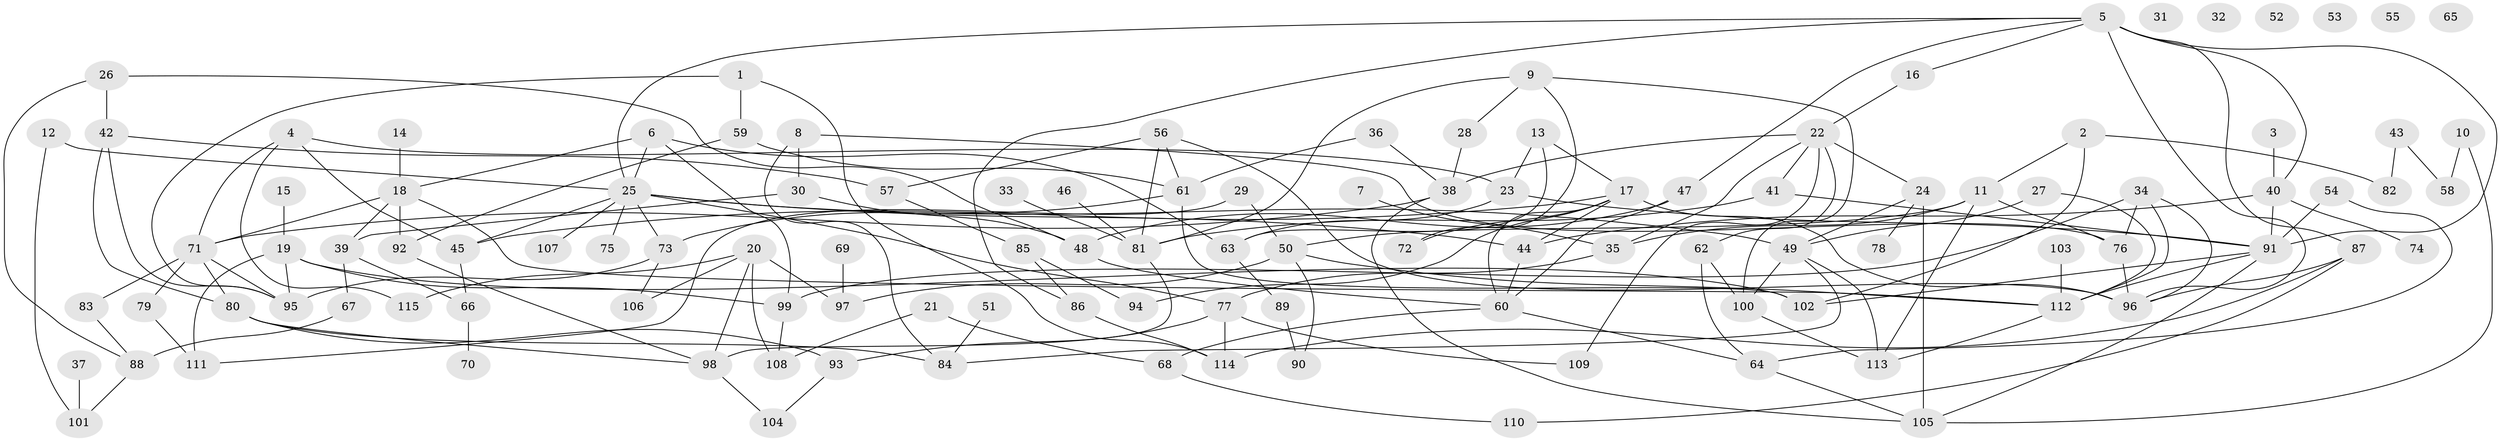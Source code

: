 // coarse degree distribution, {5: 0.10869565217391304, 8: 0.043478260869565216, 1: 0.17391304347826086, 19: 0.021739130434782608, 4: 0.06521739130434782, 7: 0.06521739130434782, 6: 0.08695652173913043, 2: 0.15217391304347827, 9: 0.021739130434782608, 11: 0.021739130434782608, 3: 0.06521739130434782, 13: 0.043478260869565216, 0: 0.13043478260869565}
// Generated by graph-tools (version 1.1) at 2025/16/03/04/25 18:16:26]
// undirected, 115 vertices, 185 edges
graph export_dot {
graph [start="1"]
  node [color=gray90,style=filled];
  1;
  2;
  3;
  4;
  5;
  6;
  7;
  8;
  9;
  10;
  11;
  12;
  13;
  14;
  15;
  16;
  17;
  18;
  19;
  20;
  21;
  22;
  23;
  24;
  25;
  26;
  27;
  28;
  29;
  30;
  31;
  32;
  33;
  34;
  35;
  36;
  37;
  38;
  39;
  40;
  41;
  42;
  43;
  44;
  45;
  46;
  47;
  48;
  49;
  50;
  51;
  52;
  53;
  54;
  55;
  56;
  57;
  58;
  59;
  60;
  61;
  62;
  63;
  64;
  65;
  66;
  67;
  68;
  69;
  70;
  71;
  72;
  73;
  74;
  75;
  76;
  77;
  78;
  79;
  80;
  81;
  82;
  83;
  84;
  85;
  86;
  87;
  88;
  89;
  90;
  91;
  92;
  93;
  94;
  95;
  96;
  97;
  98;
  99;
  100;
  101;
  102;
  103;
  104;
  105;
  106;
  107;
  108;
  109;
  110;
  111;
  112;
  113;
  114;
  115;
  1 -- 59;
  1 -- 95;
  1 -- 114;
  2 -- 11;
  2 -- 82;
  2 -- 102;
  3 -- 40;
  4 -- 23;
  4 -- 45;
  4 -- 71;
  4 -- 115;
  5 -- 16;
  5 -- 25;
  5 -- 40;
  5 -- 47;
  5 -- 86;
  5 -- 87;
  5 -- 91;
  5 -- 96;
  6 -- 18;
  6 -- 25;
  6 -- 63;
  6 -- 99;
  7 -- 35;
  8 -- 30;
  8 -- 76;
  8 -- 84;
  9 -- 28;
  9 -- 72;
  9 -- 81;
  9 -- 100;
  10 -- 58;
  10 -- 105;
  11 -- 35;
  11 -- 50;
  11 -- 76;
  11 -- 113;
  12 -- 25;
  12 -- 101;
  13 -- 17;
  13 -- 23;
  13 -- 63;
  14 -- 18;
  15 -- 19;
  16 -- 22;
  17 -- 44;
  17 -- 45;
  17 -- 60;
  17 -- 72;
  17 -- 94;
  17 -- 96;
  18 -- 39;
  18 -- 71;
  18 -- 92;
  18 -- 112;
  19 -- 95;
  19 -- 99;
  19 -- 102;
  19 -- 111;
  20 -- 97;
  20 -- 98;
  20 -- 106;
  20 -- 108;
  20 -- 115;
  21 -- 68;
  21 -- 108;
  22 -- 24;
  22 -- 35;
  22 -- 38;
  22 -- 41;
  22 -- 62;
  22 -- 109;
  23 -- 63;
  23 -- 91;
  24 -- 49;
  24 -- 78;
  24 -- 105;
  25 -- 44;
  25 -- 45;
  25 -- 49;
  25 -- 73;
  25 -- 75;
  25 -- 77;
  25 -- 107;
  26 -- 42;
  26 -- 48;
  26 -- 88;
  27 -- 49;
  27 -- 112;
  28 -- 38;
  29 -- 50;
  29 -- 111;
  30 -- 39;
  30 -- 48;
  33 -- 81;
  34 -- 76;
  34 -- 96;
  34 -- 99;
  34 -- 112;
  35 -- 77;
  36 -- 38;
  36 -- 61;
  37 -- 101;
  38 -- 71;
  38 -- 105;
  39 -- 66;
  39 -- 67;
  40 -- 44;
  40 -- 74;
  40 -- 91;
  41 -- 81;
  41 -- 91;
  42 -- 57;
  42 -- 80;
  42 -- 95;
  43 -- 58;
  43 -- 82;
  44 -- 60;
  45 -- 66;
  46 -- 81;
  47 -- 48;
  47 -- 60;
  48 -- 60;
  49 -- 84;
  49 -- 100;
  49 -- 113;
  50 -- 90;
  50 -- 97;
  50 -- 112;
  51 -- 84;
  54 -- 64;
  54 -- 91;
  56 -- 57;
  56 -- 61;
  56 -- 81;
  56 -- 96;
  57 -- 85;
  59 -- 61;
  59 -- 92;
  60 -- 64;
  60 -- 68;
  61 -- 73;
  61 -- 102;
  62 -- 64;
  62 -- 100;
  63 -- 89;
  64 -- 105;
  66 -- 70;
  67 -- 88;
  68 -- 110;
  69 -- 97;
  71 -- 79;
  71 -- 80;
  71 -- 83;
  71 -- 95;
  73 -- 95;
  73 -- 106;
  76 -- 96;
  77 -- 93;
  77 -- 109;
  77 -- 114;
  79 -- 111;
  80 -- 84;
  80 -- 93;
  80 -- 98;
  81 -- 98;
  83 -- 88;
  85 -- 86;
  85 -- 94;
  86 -- 114;
  87 -- 96;
  87 -- 110;
  87 -- 114;
  88 -- 101;
  89 -- 90;
  91 -- 102;
  91 -- 105;
  91 -- 112;
  92 -- 98;
  93 -- 104;
  98 -- 104;
  99 -- 108;
  100 -- 113;
  103 -- 112;
  112 -- 113;
}
